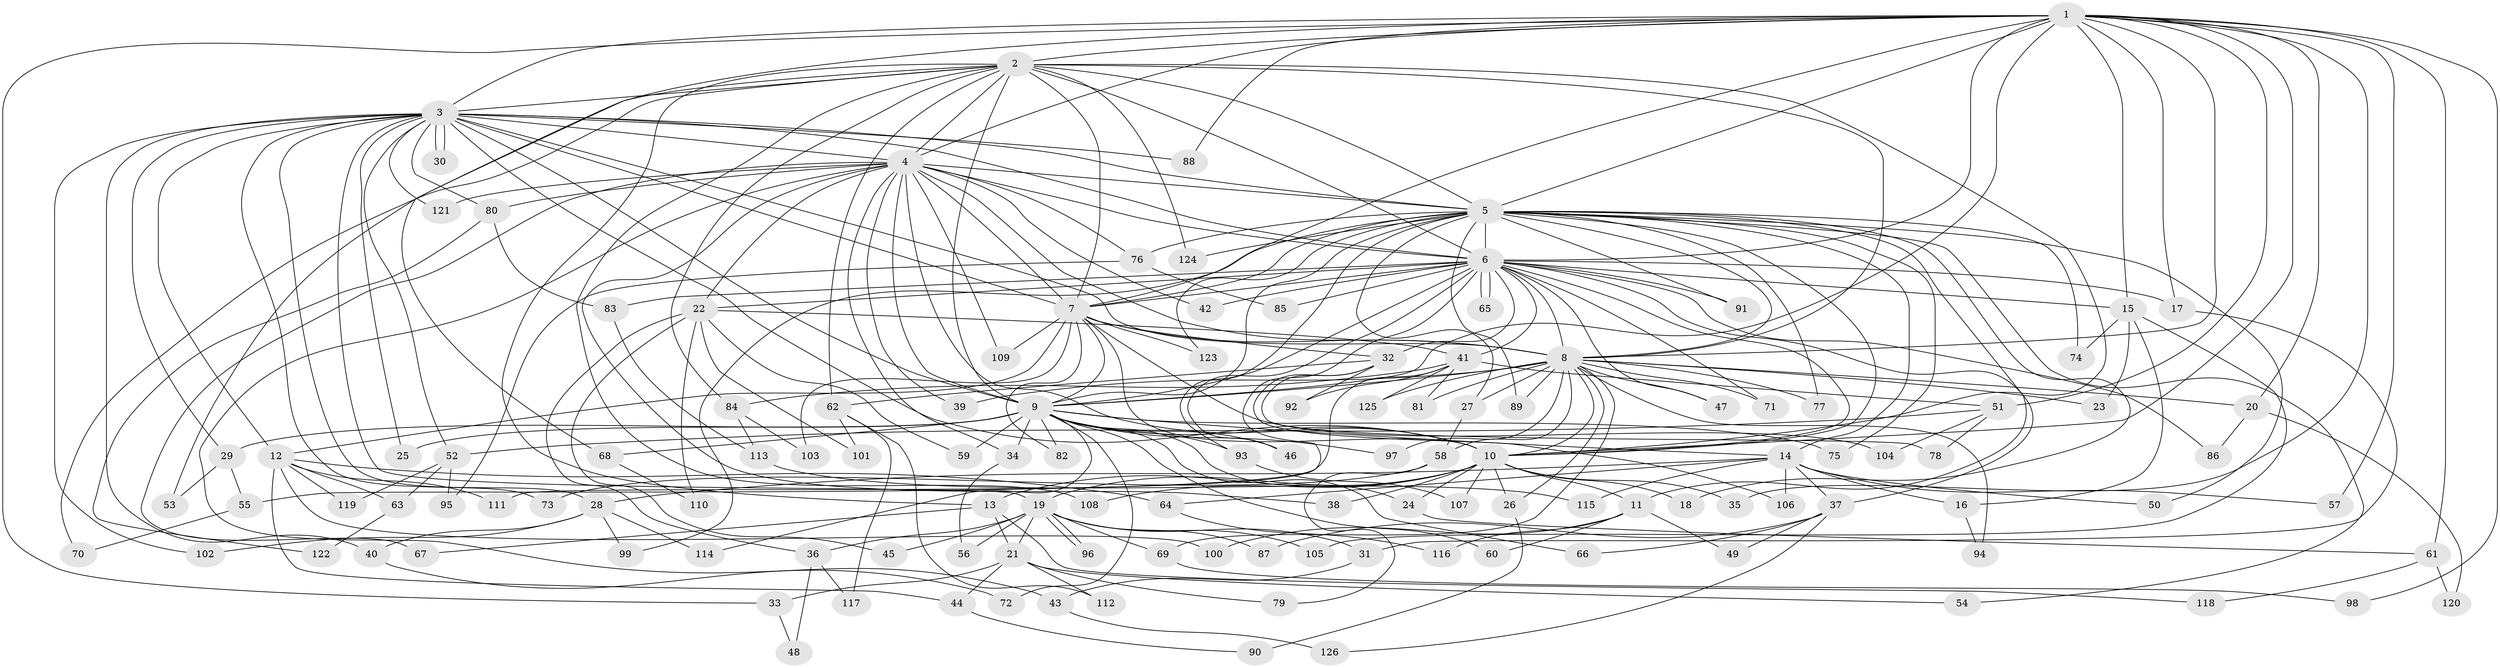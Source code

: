 // coarse degree distribution, {19: 0.010101010101010102, 16: 0.020202020202020204, 36: 0.010101010101010102, 18: 0.010101010101010102, 24: 0.020202020202020204, 13: 0.010101010101010102, 21: 0.010101010101010102, 6: 0.050505050505050504, 8: 0.04040404040404041, 10: 0.010101010101010102, 3: 0.16161616161616163, 2: 0.5252525252525253, 12: 0.010101010101010102, 4: 0.06060606060606061, 5: 0.050505050505050504}
// Generated by graph-tools (version 1.1) at 2025/23/03/03/25 07:23:44]
// undirected, 126 vertices, 277 edges
graph export_dot {
graph [start="1"]
  node [color=gray90,style=filled];
  1;
  2;
  3;
  4;
  5;
  6;
  7;
  8;
  9;
  10;
  11;
  12;
  13;
  14;
  15;
  16;
  17;
  18;
  19;
  20;
  21;
  22;
  23;
  24;
  25;
  26;
  27;
  28;
  29;
  30;
  31;
  32;
  33;
  34;
  35;
  36;
  37;
  38;
  39;
  40;
  41;
  42;
  43;
  44;
  45;
  46;
  47;
  48;
  49;
  50;
  51;
  52;
  53;
  54;
  55;
  56;
  57;
  58;
  59;
  60;
  61;
  62;
  63;
  64;
  65;
  66;
  67;
  68;
  69;
  70;
  71;
  72;
  73;
  74;
  75;
  76;
  77;
  78;
  79;
  80;
  81;
  82;
  83;
  84;
  85;
  86;
  87;
  88;
  89;
  90;
  91;
  92;
  93;
  94;
  95;
  96;
  97;
  98;
  99;
  100;
  101;
  102;
  103;
  104;
  105;
  106;
  107;
  108;
  109;
  110;
  111;
  112;
  113;
  114;
  115;
  116;
  117;
  118;
  119;
  120;
  121;
  122;
  123;
  124;
  125;
  126;
  1 -- 2;
  1 -- 3;
  1 -- 4;
  1 -- 5;
  1 -- 6;
  1 -- 7;
  1 -- 8;
  1 -- 9;
  1 -- 10;
  1 -- 15;
  1 -- 17;
  1 -- 20;
  1 -- 33;
  1 -- 35;
  1 -- 51;
  1 -- 57;
  1 -- 61;
  1 -- 68;
  1 -- 88;
  1 -- 98;
  2 -- 3;
  2 -- 4;
  2 -- 5;
  2 -- 6;
  2 -- 7;
  2 -- 8;
  2 -- 9;
  2 -- 10;
  2 -- 13;
  2 -- 53;
  2 -- 62;
  2 -- 70;
  2 -- 84;
  2 -- 108;
  2 -- 124;
  3 -- 4;
  3 -- 5;
  3 -- 6;
  3 -- 7;
  3 -- 8;
  3 -- 9;
  3 -- 10;
  3 -- 12;
  3 -- 19;
  3 -- 25;
  3 -- 28;
  3 -- 29;
  3 -- 30;
  3 -- 30;
  3 -- 40;
  3 -- 52;
  3 -- 73;
  3 -- 80;
  3 -- 88;
  3 -- 102;
  3 -- 121;
  4 -- 5;
  4 -- 6;
  4 -- 7;
  4 -- 8;
  4 -- 9;
  4 -- 10;
  4 -- 22;
  4 -- 34;
  4 -- 38;
  4 -- 39;
  4 -- 42;
  4 -- 43;
  4 -- 67;
  4 -- 76;
  4 -- 80;
  4 -- 109;
  4 -- 121;
  5 -- 6;
  5 -- 7;
  5 -- 8;
  5 -- 9;
  5 -- 10;
  5 -- 11;
  5 -- 14;
  5 -- 18;
  5 -- 27;
  5 -- 50;
  5 -- 54;
  5 -- 74;
  5 -- 75;
  5 -- 76;
  5 -- 77;
  5 -- 89;
  5 -- 91;
  5 -- 93;
  5 -- 99;
  5 -- 123;
  5 -- 124;
  6 -- 7;
  6 -- 8;
  6 -- 9;
  6 -- 10;
  6 -- 15;
  6 -- 17;
  6 -- 22;
  6 -- 32;
  6 -- 37;
  6 -- 41;
  6 -- 42;
  6 -- 46;
  6 -- 47;
  6 -- 65;
  6 -- 65;
  6 -- 71;
  6 -- 83;
  6 -- 85;
  6 -- 86;
  6 -- 91;
  6 -- 111;
  7 -- 8;
  7 -- 9;
  7 -- 10;
  7 -- 12;
  7 -- 32;
  7 -- 82;
  7 -- 103;
  7 -- 104;
  7 -- 109;
  7 -- 123;
  8 -- 9;
  8 -- 10;
  8 -- 20;
  8 -- 23;
  8 -- 26;
  8 -- 27;
  8 -- 39;
  8 -- 47;
  8 -- 58;
  8 -- 69;
  8 -- 71;
  8 -- 77;
  8 -- 81;
  8 -- 89;
  8 -- 94;
  8 -- 97;
  8 -- 125;
  9 -- 10;
  9 -- 14;
  9 -- 24;
  9 -- 25;
  9 -- 29;
  9 -- 34;
  9 -- 46;
  9 -- 59;
  9 -- 60;
  9 -- 66;
  9 -- 68;
  9 -- 72;
  9 -- 75;
  9 -- 82;
  9 -- 93;
  9 -- 97;
  9 -- 114;
  10 -- 11;
  10 -- 13;
  10 -- 18;
  10 -- 19;
  10 -- 24;
  10 -- 26;
  10 -- 35;
  10 -- 38;
  10 -- 107;
  10 -- 108;
  11 -- 49;
  11 -- 60;
  11 -- 100;
  11 -- 116;
  12 -- 44;
  12 -- 63;
  12 -- 64;
  12 -- 100;
  12 -- 111;
  12 -- 119;
  13 -- 21;
  13 -- 67;
  13 -- 118;
  14 -- 16;
  14 -- 28;
  14 -- 37;
  14 -- 50;
  14 -- 57;
  14 -- 64;
  14 -- 106;
  14 -- 115;
  15 -- 16;
  15 -- 23;
  15 -- 74;
  15 -- 105;
  16 -- 94;
  17 -- 31;
  19 -- 21;
  19 -- 31;
  19 -- 36;
  19 -- 45;
  19 -- 56;
  19 -- 69;
  19 -- 87;
  19 -- 96;
  19 -- 96;
  19 -- 105;
  20 -- 86;
  20 -- 120;
  21 -- 33;
  21 -- 44;
  21 -- 54;
  21 -- 79;
  21 -- 112;
  22 -- 36;
  22 -- 41;
  22 -- 45;
  22 -- 59;
  22 -- 101;
  22 -- 110;
  24 -- 61;
  26 -- 90;
  27 -- 58;
  28 -- 40;
  28 -- 99;
  28 -- 102;
  28 -- 114;
  29 -- 53;
  29 -- 55;
  31 -- 43;
  32 -- 62;
  32 -- 78;
  32 -- 92;
  32 -- 106;
  33 -- 48;
  34 -- 56;
  36 -- 48;
  36 -- 117;
  37 -- 49;
  37 -- 66;
  37 -- 87;
  37 -- 126;
  40 -- 72;
  41 -- 51;
  41 -- 55;
  41 -- 81;
  41 -- 84;
  41 -- 92;
  41 -- 125;
  43 -- 126;
  44 -- 90;
  51 -- 52;
  51 -- 78;
  51 -- 104;
  52 -- 63;
  52 -- 95;
  52 -- 119;
  55 -- 70;
  58 -- 73;
  58 -- 79;
  61 -- 118;
  61 -- 120;
  62 -- 101;
  62 -- 112;
  62 -- 117;
  63 -- 122;
  64 -- 116;
  68 -- 110;
  69 -- 98;
  76 -- 85;
  76 -- 95;
  80 -- 83;
  80 -- 122;
  83 -- 113;
  84 -- 103;
  84 -- 113;
  93 -- 107;
  113 -- 115;
}
